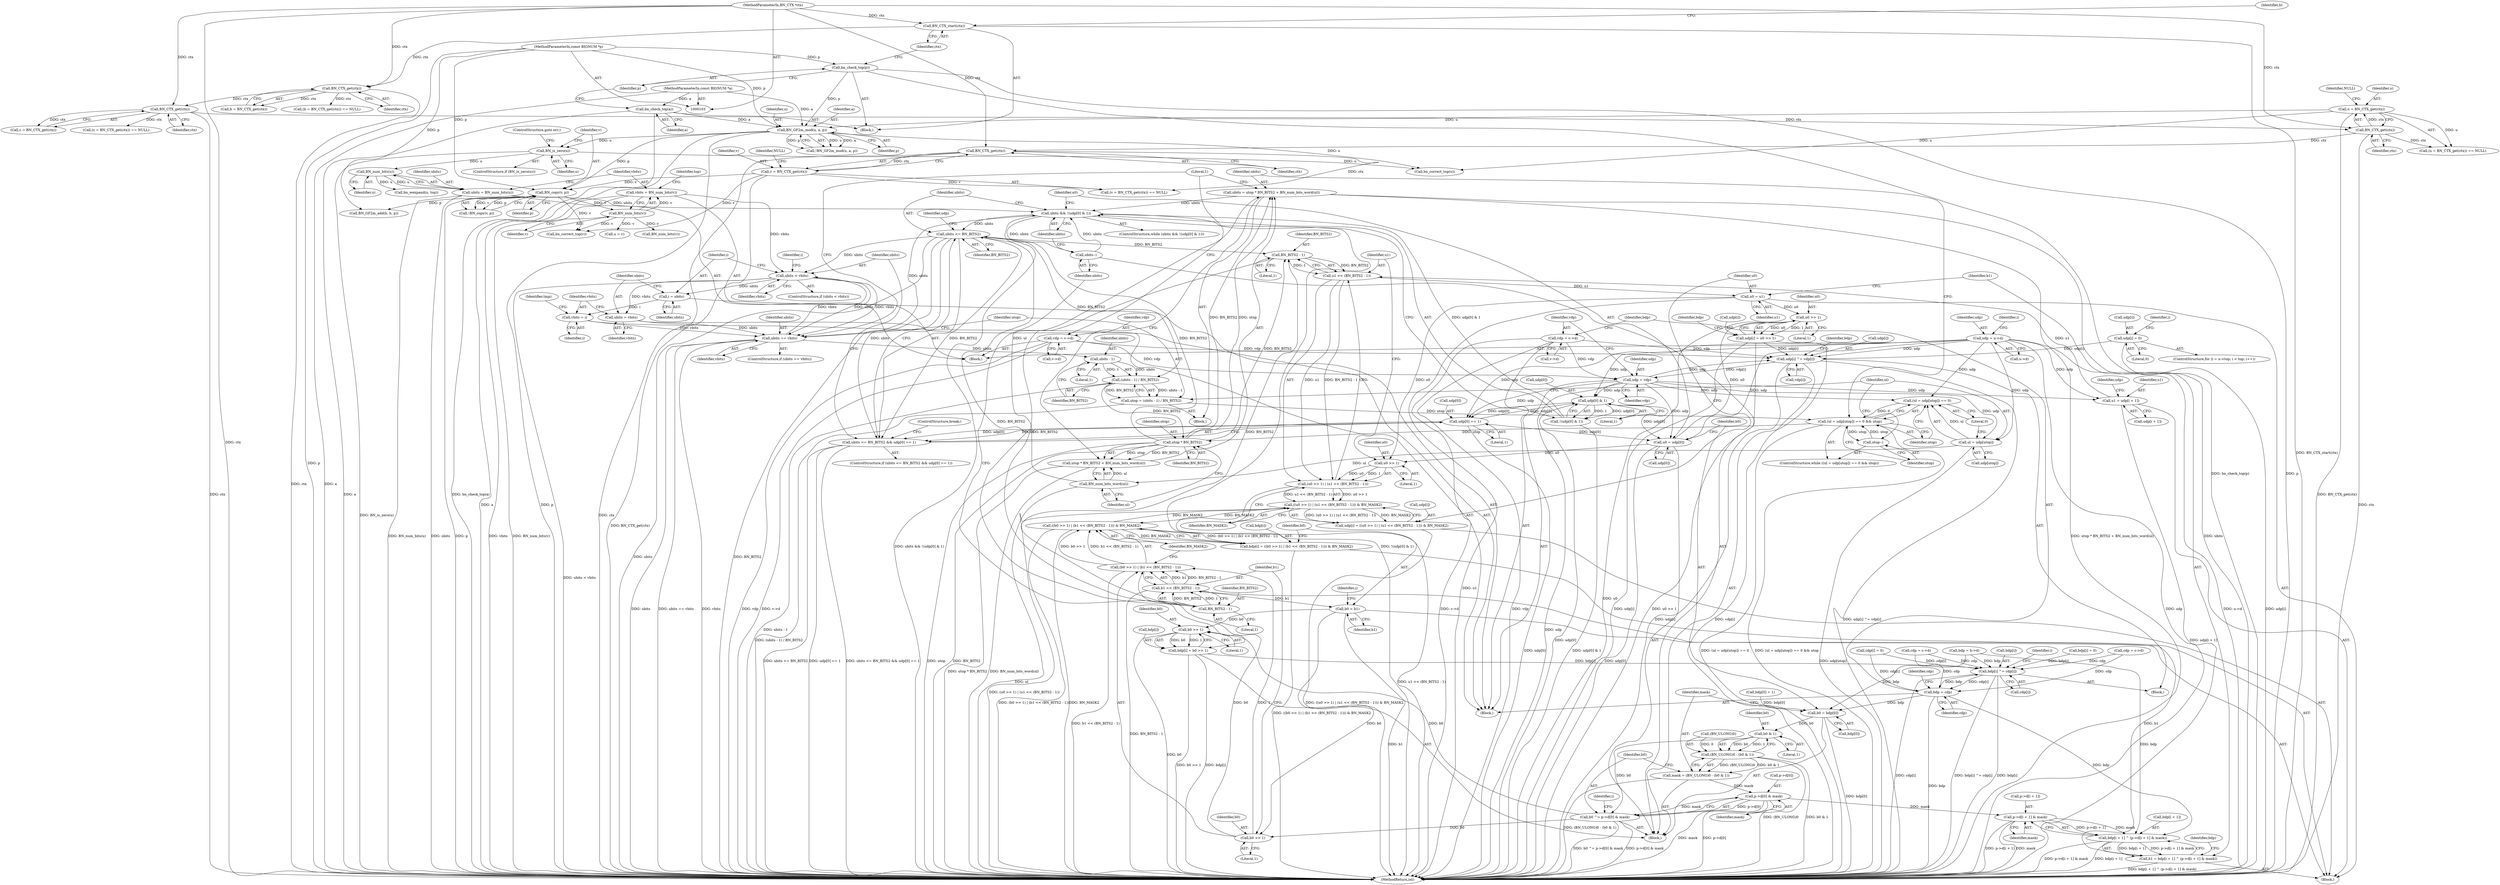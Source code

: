 digraph "1_openssl_4924b37ee01f71ae19c94a8934b80eeb2f677932@integer" {
"1000546" [label="(Call,ubits = utop * BN_BITS2 + BN_num_bits_word(ul))"];
"1000549" [label="(Call,utop * BN_BITS2)"];
"1000535" [label="(Call,(ul = udp[utop]) == 0 && utop)"];
"1000536" [label="(Call,(ul = udp[utop]) == 0)"];
"1000537" [label="(Call,ul = udp[utop])"];
"1000213" [label="(Call,udp = u->d)"];
"1000480" [label="(Call,udp = vdp)"];
"1000298" [label="(Call,vdp = v->d)"];
"1000506" [label="(Call,udp[i] ^= vdp[i])"];
"1000421" [label="(Call,udp[i] = u0 >> 1)"];
"1000425" [label="(Call,u0 >> 1)"];
"1000383" [label="(Call,u0 = u1)"];
"1000377" [label="(Call,u1 << (BN_BITS2 - 1))"];
"1000361" [label="(Call,u1 = udp[i + 1])"];
"1000379" [label="(Call,BN_BITS2 - 1)"];
"1000414" [label="(Call,BN_BITS2 - 1)"];
"1000439" [label="(Call,ubits <= BN_BITS2)"];
"1000307" [label="(Call,ubits && !(udp[0] & 1))"];
"1000435" [label="(Call,ubits--)"];
"1000521" [label="(Call,ubits == vbits)"];
"1000456" [label="(Call,ubits = vbits)"];
"1000449" [label="(Call,ubits < vbits)"];
"1000196" [label="(Call,vbits = BN_num_bits(v))"];
"1000198" [label="(Call,BN_num_bits(v))"];
"1000178" [label="(Call,BN_copy(v, p))"];
"1000159" [label="(Call,v = BN_CTX_get(ctx))"];
"1000161" [label="(Call,BN_CTX_get(ctx))"];
"1000153" [label="(Call,BN_CTX_get(ctx))"];
"1000145" [label="(Call,BN_CTX_get(ctx))"];
"1000137" [label="(Call,BN_CTX_get(ctx))"];
"1000131" [label="(Call,BN_CTX_start(ctx))"];
"1000107" [label="(MethodParameterIn,BN_CTX *ctx)"];
"1000167" [label="(Call,BN_GF2m_mod(u, a, p))"];
"1000151" [label="(Call,u = BN_CTX_get(ctx))"];
"1000127" [label="(Call,bn_check_top(a))"];
"1000105" [label="(MethodParameterIn,const BIGNUM *a)"];
"1000129" [label="(Call,bn_check_top(p))"];
"1000106" [label="(MethodParameterIn,const BIGNUM *p)"];
"1000459" [label="(Call,vbits = i)"];
"1000453" [label="(Call,i = ubits)"];
"1000546" [label="(Call,ubits = utop * BN_BITS2 + BN_num_bits_word(ul))"];
"1000552" [label="(Call,BN_num_bits_word(ul))"];
"1000191" [label="(Call,ubits = BN_num_bits(u))"];
"1000193" [label="(Call,BN_num_bits(u))"];
"1000173" [label="(Call,BN_is_zero(u))"];
"1000309" [label="(Call,!(udp[0] & 1))"];
"1000310" [label="(Call,udp[0] & 1)"];
"1000442" [label="(Call,udp[0] == 1)"];
"1000321" [label="(Call,u0 = udp[0])"];
"1000229" [label="(Call,udp[i] = 0)"];
"1000483" [label="(Call,vdp = v->d)"];
"1000527" [label="(Call,utop = (ubits - 1) / BN_BITS2)"];
"1000529" [label="(Call,(ubits - 1) / BN_BITS2)"];
"1000530" [label="(Call,ubits - 1)"];
"1000544" [label="(Call,utop--)"];
"1000373" [label="(Call,(u0 >> 1) | (u1 << (BN_BITS2 - 1)))"];
"1000372" [label="(Call,((u0 >> 1) | (u1 << (BN_BITS2 - 1))) & BN_MASK2)"];
"1000368" [label="(Call,udp[i] = ((u0 >> 1) | (u1 << (BN_BITS2 - 1))) & BN_MASK2)"];
"1000407" [label="(Call,((b0 >> 1) | (b1 << (BN_BITS2 - 1))) & BN_MASK2)"];
"1000403" [label="(Call,bdp[i] = ((b0 >> 1) | (b1 << (BN_BITS2 - 1))) & BN_MASK2)"];
"1000374" [label="(Call,u0 >> 1)"];
"1000438" [label="(Call,ubits <= BN_BITS2 && udp[0] == 1)"];
"1000548" [label="(Call,utop * BN_BITS2 + BN_num_bits_word(ul))"];
"1000412" [label="(Call,b1 << (BN_BITS2 - 1))"];
"1000408" [label="(Call,(b0 >> 1) | (b1 << (BN_BITS2 - 1)))"];
"1000418" [label="(Call,b0 = b1)"];
"1000409" [label="(Call,b0 >> 1)"];
"1000432" [label="(Call,b0 >> 1)"];
"1000428" [label="(Call,bdp[i] = b0 >> 1)"];
"1000513" [label="(Call,bdp[i] ^= cdp[i])"];
"1000488" [label="(Call,bdp = cdp)"];
"1000326" [label="(Call,b0 = bdp[0])"];
"1000337" [label="(Call,b0 & 1)"];
"1000333" [label="(Call,(BN_ULONG)0 - (b0 & 1))"];
"1000331" [label="(Call,mask = (BN_ULONG)0 - (b0 & 1))"];
"1000342" [label="(Call,p->d[0] & mask)"];
"1000340" [label="(Call,b0 ^= p->d[0] & mask)"];
"1000394" [label="(Call,p->d[i + 1] & mask)"];
"1000388" [label="(Call,bdp[i + 1] ^ (p->d[i + 1] & mask))"];
"1000386" [label="(Call,b1 = bdp[i + 1] ^ (p->d[i + 1] & mask))"];
"1000135" [label="(Call,b = BN_CTX_get(ctx))"];
"1000274" [label="(Call,cdp = c->d)"];
"1000150" [label="(Call,(u = BN_CTX_get(ctx)) == NULL)"];
"1000163" [label="(Identifier,NULL)"];
"1000422" [label="(Call,udp[i])"];
"1000191" [label="(Call,ubits = BN_num_bits(u))"];
"1000461" [label="(Identifier,i)"];
"1000546" [label="(Call,ubits = utop * BN_BITS2 + BN_num_bits_word(ul))"];
"1000655" [label="(MethodReturn,int)"];
"1000538" [label="(Identifier,ul)"];
"1000384" [label="(Identifier,u0)"];
"1000378" [label="(Identifier,u1)"];
"1000482" [label="(Identifier,vdp)"];
"1000484" [label="(Identifier,vdp)"];
"1000161" [label="(Call,BN_CTX_get(ctx))"];
"1000448" [label="(ControlStructure,if (ubits < vbits))"];
"1000213" [label="(Call,udp = u->d)"];
"1000498" [label="(Identifier,i)"];
"1000360" [label="(Block,)"];
"1000199" [label="(Identifier,v)"];
"1000490" [label="(Identifier,cdp)"];
"1000179" [label="(Identifier,v)"];
"1000542" [label="(Literal,0)"];
"1000394" [label="(Call,p->d[i + 1] & mask)"];
"1000435" [label="(Call,ubits--)"];
"1000107" [label="(MethodParameterIn,BN_CTX *ctx)"];
"1000192" [label="(Identifier,ubits)"];
"1000229" [label="(Call,udp[i] = 0)"];
"1000437" [label="(ControlStructure,if (ubits <= BN_BITS2 && udp[0] == 1))"];
"1000529" [label="(Call,(ubits - 1) / BN_BITS2)"];
"1000377" [label="(Call,u1 << (BN_BITS2 - 1))"];
"1000143" [label="(Call,c = BN_CTX_get(ctx))"];
"1000514" [label="(Call,bdp[i])"];
"1000154" [label="(Identifier,ctx)"];
"1000550" [label="(Identifier,utop)"];
"1000407" [label="(Call,((b0 >> 1) | (b1 << (BN_BITS2 - 1))) & BN_MASK2)"];
"1000439" [label="(Call,ubits <= BN_BITS2)"];
"1000304" [label="(Literal,1)"];
"1000527" [label="(Call,utop = (ubits - 1) / BN_BITS2)"];
"1000196" [label="(Call,vbits = BN_num_bits(v))"];
"1000134" [label="(Call,(b = BN_CTX_get(ctx)) == NULL)"];
"1000440" [label="(Identifier,ubits)"];
"1000504" [label="(Identifier,i)"];
"1000230" [label="(Call,udp[i])"];
"1000419" [label="(Identifier,b0)"];
"1000410" [label="(Identifier,b0)"];
"1000426" [label="(Identifier,u0)"];
"1000172" [label="(ControlStructure,if (BN_is_zero(u)))"];
"1000537" [label="(Call,ul = udp[utop])"];
"1000369" [label="(Call,udp[i])"];
"1000485" [label="(Call,v->d)"];
"1000327" [label="(Identifier,b0)"];
"1000463" [label="(Identifier,tmp)"];
"1000534" [label="(ControlStructure,while ((ul = udp[utop]) == 0 && utop))"];
"1000438" [label="(Call,ubits <= BN_BITS2 && udp[0] == 1)"];
"1000436" [label="(Identifier,ubits)"];
"1000380" [label="(Identifier,BN_BITS2)"];
"1000549" [label="(Call,utop * BN_BITS2)"];
"1000228" [label="(Identifier,i)"];
"1000434" [label="(Literal,1)"];
"1000449" [label="(Call,ubits < vbits)"];
"1000306" [label="(ControlStructure,while (ubits && !(udp[0] & 1)))"];
"1000515" [label="(Identifier,bdp)"];
"1000361" [label="(Call,u1 = udp[i + 1])"];
"1000580" [label="(Call,BN_GF2m_add(b, b, p))"];
"1000522" [label="(Identifier,ubits)"];
"1000531" [label="(Identifier,ubits)"];
"1000166" [label="(Call,!BN_GF2m_mod(u, a, p))"];
"1000300" [label="(Call,v->d)"];
"1000374" [label="(Call,u0 >> 1)"];
"1000454" [label="(Identifier,i)"];
"1000382" [label="(Identifier,BN_MASK2)"];
"1000430" [label="(Identifier,bdp)"];
"1000340" [label="(Call,b0 ^= p->d[0] & mask)"];
"1000373" [label="(Call,(u0 >> 1) | (u1 << (BN_BITS2 - 1)))"];
"1000288" [label="(Call,cdp[i] = 0)"];
"1000261" [label="(Call,bdp[i] = 0)"];
"1000528" [label="(Identifier,utop)"];
"1000532" [label="(Literal,1)"];
"1000142" [label="(Call,(c = BN_CTX_get(ctx)) == NULL)"];
"1000127" [label="(Call,bn_check_top(a))"];
"1000132" [label="(Identifier,ctx)"];
"1000177" [label="(Call,!BN_copy(v, p))"];
"1000376" [label="(Literal,1)"];
"1000328" [label="(Call,bdp[0])"];
"1000170" [label="(Identifier,p)"];
"1000339" [label="(Literal,1)"];
"1000536" [label="(Call,(ul = udp[utop]) == 0)"];
"1000309" [label="(Call,!(udp[0] & 1))"];
"1000535" [label="(Call,(ul = udp[utop]) == 0 && utop)"];
"1000418" [label="(Call,b0 = b1)"];
"1000456" [label="(Call,ubits = vbits)"];
"1000299" [label="(Identifier,vdp)"];
"1000167" [label="(Call,BN_GF2m_mod(u, a, p))"];
"1000131" [label="(Call,BN_CTX_start(ctx))"];
"1000174" [label="(Identifier,u)"];
"1000412" [label="(Call,b1 << (BN_BITS2 - 1))"];
"1000530" [label="(Call,ubits - 1)"];
"1000417" [label="(Identifier,BN_MASK2)"];
"1000363" [label="(Call,udp[i + 1])"];
"1000510" [label="(Call,vdp[i])"];
"1000523" [label="(Identifier,vbits)"];
"1000323" [label="(Call,udp[0])"];
"1000427" [label="(Literal,1)"];
"1000432" [label="(Call,b0 >> 1)"];
"1000307" [label="(Call,ubits && !(udp[0] & 1))"];
"1000385" [label="(Identifier,u1)"];
"1000381" [label="(Literal,1)"];
"1000359" [label="(Identifier,i)"];
"1000411" [label="(Literal,1)"];
"1000233" [label="(Literal,0)"];
"1000343" [label="(Call,p->d[0])"];
"1000375" [label="(Identifier,u0)"];
"1000151" [label="(Call,u = BN_CTX_get(ctx))"];
"1000452" [label="(Block,)"];
"1000488" [label="(Call,bdp = cdp)"];
"1000551" [label="(Identifier,BN_BITS2)"];
"1000332" [label="(Identifier,mask)"];
"1000421" [label="(Call,udp[i] = u0 >> 1)"];
"1000298" [label="(Call,vdp = v->d)"];
"1000483" [label="(Call,vdp = v->d)"];
"1000333" [label="(Call,(BN_ULONG)0 - (b0 & 1))"];
"1000342" [label="(Call,p->d[0] & mask)"];
"1000387" [label="(Identifier,b1)"];
"1000451" [label="(Identifier,vbits)"];
"1000160" [label="(Identifier,v)"];
"1000507" [label="(Call,udp[i])"];
"1000403" [label="(Call,bdp[i] = ((b0 >> 1) | (b1 << (BN_BITS2 - 1))) & BN_MASK2)"];
"1000520" [label="(ControlStructure,if (ubits == vbits))"];
"1000138" [label="(Identifier,ctx)"];
"1000457" [label="(Identifier,ubits)"];
"1000129" [label="(Call,bn_check_top(p))"];
"1000370" [label="(Identifier,udp)"];
"1000158" [label="(Call,(v = BN_CTX_get(ctx)) == NULL)"];
"1000128" [label="(Identifier,a)"];
"1000492" [label="(Identifier,cdp)"];
"1000311" [label="(Call,udp[0])"];
"1000215" [label="(Call,u->d)"];
"1000481" [label="(Identifier,udp)"];
"1000413" [label="(Identifier,b1)"];
"1000315" [label="(Block,)"];
"1000130" [label="(Identifier,p)"];
"1000395" [label="(Call,p->d[i + 1])"];
"1000169" [label="(Identifier,a)"];
"1000247" [label="(Call,bdp[0] = 1)"];
"1000136" [label="(Identifier,b)"];
"1000450" [label="(Identifier,ubits)"];
"1000168" [label="(Identifier,u)"];
"1000480" [label="(Call,udp = vdp)"];
"1000458" [label="(Identifier,vbits)"];
"1000188" [label="(Block,)"];
"1000553" [label="(Identifier,ul)"];
"1000648" [label="(Call,bn_correct_top(u))"];
"1000545" [label="(Identifier,utop)"];
"1000314" [label="(Literal,1)"];
"1000338" [label="(Identifier,b0)"];
"1000348" [label="(Identifier,mask)"];
"1000322" [label="(Identifier,u0)"];
"1000159" [label="(Call,v = BN_CTX_get(ctx))"];
"1000443" [label="(Call,udp[0])"];
"1000547" [label="(Identifier,ubits)"];
"1000600" [label="(Call,BN_num_bits(v))"];
"1000310" [label="(Call,udp[0] & 1)"];
"1000650" [label="(Call,bn_correct_top(v))"];
"1000429" [label="(Call,bdp[i])"];
"1000220" [label="(Identifier,i)"];
"1000153" [label="(Call,BN_CTX_get(ctx))"];
"1000218" [label="(ControlStructure,for (i = u->top; i < top; i++))"];
"1000453" [label="(Call,i = ubits)"];
"1000180" [label="(Identifier,p)"];
"1000409" [label="(Call,b0 >> 1)"];
"1000420" [label="(Identifier,b1)"];
"1000446" [label="(Literal,1)"];
"1000513" [label="(Call,bdp[i] ^= cdp[i])"];
"1000137" [label="(Call,BN_CTX_get(ctx))"];
"1000351" [label="(Identifier,i)"];
"1000460" [label="(Identifier,vbits)"];
"1000524" [label="(Block,)"];
"1000388" [label="(Call,bdp[i + 1] ^ (p->d[i + 1] & mask))"];
"1000202" [label="(Identifier,top)"];
"1000543" [label="(Identifier,utop)"];
"1000198" [label="(Call,BN_num_bits(v))"];
"1000459" [label="(Call,vbits = i)"];
"1000491" [label="(Call,cdp = c->d)"];
"1000197" [label="(Identifier,vbits)"];
"1000539" [label="(Call,udp[utop])"];
"1000146" [label="(Identifier,ctx)"];
"1000326" [label="(Call,b0 = bdp[0])"];
"1000331" [label="(Call,mask = (BN_ULONG)0 - (b0 & 1))"];
"1000386" [label="(Call,b1 = bdp[i + 1] ^ (p->d[i + 1] & mask))"];
"1000433" [label="(Identifier,b0)"];
"1000175" [label="(ControlStructure,goto err;)"];
"1000162" [label="(Identifier,ctx)"];
"1000415" [label="(Identifier,BN_BITS2)"];
"1000155" [label="(Identifier,NULL)"];
"1000425" [label="(Call,u0 >> 1)"];
"1000552" [label="(Call,BN_num_bits_word(ul))"];
"1000416" [label="(Literal,1)"];
"1000465" [label="(Call,u = v)"];
"1000108" [label="(Block,)"];
"1000194" [label="(Identifier,u)"];
"1000214" [label="(Identifier,udp)"];
"1000447" [label="(ControlStructure,break;)"];
"1000506" [label="(Call,udp[i] ^= vdp[i])"];
"1000517" [label="(Call,cdp[i])"];
"1000402" [label="(Identifier,mask)"];
"1000334" [label="(Call,(BN_ULONG)0)"];
"1000444" [label="(Identifier,udp)"];
"1000383" [label="(Call,u0 = u1)"];
"1000489" [label="(Identifier,bdp)"];
"1000242" [label="(Call,bdp = b->d)"];
"1000210" [label="(Call,bn_wexpand(u, top))"];
"1000389" [label="(Call,bdp[i + 1])"];
"1000372" [label="(Call,((u0 >> 1) | (u1 << (BN_BITS2 - 1))) & BN_MASK2)"];
"1000178" [label="(Call,BN_copy(v, p))"];
"1000533" [label="(Identifier,BN_BITS2)"];
"1000404" [label="(Call,bdp[i])"];
"1000341" [label="(Identifier,b0)"];
"1000173" [label="(Call,BN_is_zero(u))"];
"1000428" [label="(Call,bdp[i] = b0 >> 1)"];
"1000544" [label="(Call,utop--)"];
"1000548" [label="(Call,utop * BN_BITS2 + BN_num_bits_word(ul))"];
"1000308" [label="(Identifier,ubits)"];
"1000442" [label="(Call,udp[0] == 1)"];
"1000145" [label="(Call,BN_CTX_get(ctx))"];
"1000408" [label="(Call,(b0 >> 1) | (b1 << (BN_BITS2 - 1)))"];
"1000379" [label="(Call,BN_BITS2 - 1)"];
"1000337" [label="(Call,b0 & 1)"];
"1000105" [label="(MethodParameterIn,const BIGNUM *a)"];
"1000414" [label="(Call,BN_BITS2 - 1)"];
"1000321" [label="(Call,u0 = udp[0])"];
"1000152" [label="(Identifier,u)"];
"1000505" [label="(Block,)"];
"1000193" [label="(Call,BN_num_bits(u))"];
"1000106" [label="(MethodParameterIn,const BIGNUM *p)"];
"1000521" [label="(Call,ubits == vbits)"];
"1000362" [label="(Identifier,u1)"];
"1000441" [label="(Identifier,BN_BITS2)"];
"1000368" [label="(Call,udp[i] = ((u0 >> 1) | (u1 << (BN_BITS2 - 1))) & BN_MASK2)"];
"1000455" [label="(Identifier,ubits)"];
"1000405" [label="(Identifier,bdp)"];
"1000546" -> "1000524"  [label="AST: "];
"1000546" -> "1000548"  [label="CFG: "];
"1000547" -> "1000546"  [label="AST: "];
"1000548" -> "1000546"  [label="AST: "];
"1000304" -> "1000546"  [label="CFG: "];
"1000546" -> "1000655"  [label="DDG: utop * BN_BITS2 + BN_num_bits_word(ul)"];
"1000546" -> "1000655"  [label="DDG: ubits"];
"1000546" -> "1000307"  [label="DDG: ubits"];
"1000549" -> "1000546"  [label="DDG: utop"];
"1000549" -> "1000546"  [label="DDG: BN_BITS2"];
"1000552" -> "1000546"  [label="DDG: ul"];
"1000549" -> "1000548"  [label="AST: "];
"1000549" -> "1000551"  [label="CFG: "];
"1000550" -> "1000549"  [label="AST: "];
"1000551" -> "1000549"  [label="AST: "];
"1000553" -> "1000549"  [label="CFG: "];
"1000549" -> "1000655"  [label="DDG: utop"];
"1000549" -> "1000655"  [label="DDG: BN_BITS2"];
"1000549" -> "1000379"  [label="DDG: BN_BITS2"];
"1000549" -> "1000439"  [label="DDG: BN_BITS2"];
"1000549" -> "1000548"  [label="DDG: utop"];
"1000549" -> "1000548"  [label="DDG: BN_BITS2"];
"1000535" -> "1000549"  [label="DDG: utop"];
"1000529" -> "1000549"  [label="DDG: BN_BITS2"];
"1000535" -> "1000534"  [label="AST: "];
"1000535" -> "1000536"  [label="CFG: "];
"1000535" -> "1000543"  [label="CFG: "];
"1000536" -> "1000535"  [label="AST: "];
"1000543" -> "1000535"  [label="AST: "];
"1000545" -> "1000535"  [label="CFG: "];
"1000547" -> "1000535"  [label="CFG: "];
"1000535" -> "1000655"  [label="DDG: (ul = udp[utop]) == 0"];
"1000535" -> "1000655"  [label="DDG: (ul = udp[utop]) == 0 && utop"];
"1000536" -> "1000535"  [label="DDG: 0"];
"1000527" -> "1000535"  [label="DDG: utop"];
"1000544" -> "1000535"  [label="DDG: utop"];
"1000535" -> "1000544"  [label="DDG: utop"];
"1000536" -> "1000542"  [label="CFG: "];
"1000537" -> "1000536"  [label="AST: "];
"1000542" -> "1000536"  [label="AST: "];
"1000543" -> "1000536"  [label="CFG: "];
"1000537" -> "1000536"  [label="DDG: ul"];
"1000213" -> "1000536"  [label="DDG: udp"];
"1000480" -> "1000536"  [label="DDG: udp"];
"1000537" -> "1000539"  [label="CFG: "];
"1000538" -> "1000537"  [label="AST: "];
"1000539" -> "1000537"  [label="AST: "];
"1000542" -> "1000537"  [label="CFG: "];
"1000537" -> "1000655"  [label="DDG: udp[utop]"];
"1000213" -> "1000537"  [label="DDG: udp"];
"1000480" -> "1000537"  [label="DDG: udp"];
"1000537" -> "1000552"  [label="DDG: ul"];
"1000213" -> "1000188"  [label="AST: "];
"1000213" -> "1000215"  [label="CFG: "];
"1000214" -> "1000213"  [label="AST: "];
"1000215" -> "1000213"  [label="AST: "];
"1000220" -> "1000213"  [label="CFG: "];
"1000213" -> "1000655"  [label="DDG: udp"];
"1000213" -> "1000655"  [label="DDG: u->d"];
"1000213" -> "1000310"  [label="DDG: udp"];
"1000213" -> "1000321"  [label="DDG: udp"];
"1000213" -> "1000361"  [label="DDG: udp"];
"1000213" -> "1000442"  [label="DDG: udp"];
"1000213" -> "1000506"  [label="DDG: udp"];
"1000480" -> "1000452"  [label="AST: "];
"1000480" -> "1000482"  [label="CFG: "];
"1000481" -> "1000480"  [label="AST: "];
"1000482" -> "1000480"  [label="AST: "];
"1000484" -> "1000480"  [label="CFG: "];
"1000480" -> "1000655"  [label="DDG: udp"];
"1000480" -> "1000310"  [label="DDG: udp"];
"1000480" -> "1000321"  [label="DDG: udp"];
"1000480" -> "1000361"  [label="DDG: udp"];
"1000480" -> "1000442"  [label="DDG: udp"];
"1000298" -> "1000480"  [label="DDG: vdp"];
"1000506" -> "1000480"  [label="DDG: vdp[i]"];
"1000483" -> "1000480"  [label="DDG: vdp"];
"1000480" -> "1000506"  [label="DDG: udp"];
"1000298" -> "1000188"  [label="AST: "];
"1000298" -> "1000300"  [label="CFG: "];
"1000299" -> "1000298"  [label="AST: "];
"1000300" -> "1000298"  [label="AST: "];
"1000304" -> "1000298"  [label="CFG: "];
"1000298" -> "1000655"  [label="DDG: vdp"];
"1000298" -> "1000655"  [label="DDG: v->d"];
"1000298" -> "1000506"  [label="DDG: vdp"];
"1000506" -> "1000505"  [label="AST: "];
"1000506" -> "1000510"  [label="CFG: "];
"1000507" -> "1000506"  [label="AST: "];
"1000510" -> "1000506"  [label="AST: "];
"1000515" -> "1000506"  [label="CFG: "];
"1000506" -> "1000655"  [label="DDG: udp[i] ^= vdp[i]"];
"1000506" -> "1000655"  [label="DDG: udp[i]"];
"1000506" -> "1000655"  [label="DDG: vdp[i]"];
"1000421" -> "1000506"  [label="DDG: udp[i]"];
"1000229" -> "1000506"  [label="DDG: udp[i]"];
"1000483" -> "1000506"  [label="DDG: vdp"];
"1000421" -> "1000315"  [label="AST: "];
"1000421" -> "1000425"  [label="CFG: "];
"1000422" -> "1000421"  [label="AST: "];
"1000425" -> "1000421"  [label="AST: "];
"1000430" -> "1000421"  [label="CFG: "];
"1000421" -> "1000655"  [label="DDG: udp[i]"];
"1000421" -> "1000655"  [label="DDG: u0 >> 1"];
"1000425" -> "1000421"  [label="DDG: u0"];
"1000425" -> "1000421"  [label="DDG: 1"];
"1000425" -> "1000427"  [label="CFG: "];
"1000426" -> "1000425"  [label="AST: "];
"1000427" -> "1000425"  [label="AST: "];
"1000425" -> "1000655"  [label="DDG: u0"];
"1000383" -> "1000425"  [label="DDG: u0"];
"1000321" -> "1000425"  [label="DDG: u0"];
"1000383" -> "1000360"  [label="AST: "];
"1000383" -> "1000385"  [label="CFG: "];
"1000384" -> "1000383"  [label="AST: "];
"1000385" -> "1000383"  [label="AST: "];
"1000387" -> "1000383"  [label="CFG: "];
"1000383" -> "1000655"  [label="DDG: u1"];
"1000383" -> "1000374"  [label="DDG: u0"];
"1000377" -> "1000383"  [label="DDG: u1"];
"1000377" -> "1000373"  [label="AST: "];
"1000377" -> "1000379"  [label="CFG: "];
"1000378" -> "1000377"  [label="AST: "];
"1000379" -> "1000377"  [label="AST: "];
"1000373" -> "1000377"  [label="CFG: "];
"1000377" -> "1000373"  [label="DDG: u1"];
"1000377" -> "1000373"  [label="DDG: BN_BITS2 - 1"];
"1000361" -> "1000377"  [label="DDG: u1"];
"1000379" -> "1000377"  [label="DDG: BN_BITS2"];
"1000379" -> "1000377"  [label="DDG: 1"];
"1000361" -> "1000360"  [label="AST: "];
"1000361" -> "1000363"  [label="CFG: "];
"1000362" -> "1000361"  [label="AST: "];
"1000363" -> "1000361"  [label="AST: "];
"1000370" -> "1000361"  [label="CFG: "];
"1000361" -> "1000655"  [label="DDG: udp[i + 1]"];
"1000379" -> "1000381"  [label="CFG: "];
"1000380" -> "1000379"  [label="AST: "];
"1000381" -> "1000379"  [label="AST: "];
"1000414" -> "1000379"  [label="DDG: BN_BITS2"];
"1000439" -> "1000379"  [label="DDG: BN_BITS2"];
"1000379" -> "1000414"  [label="DDG: BN_BITS2"];
"1000414" -> "1000412"  [label="AST: "];
"1000414" -> "1000416"  [label="CFG: "];
"1000415" -> "1000414"  [label="AST: "];
"1000416" -> "1000414"  [label="AST: "];
"1000412" -> "1000414"  [label="CFG: "];
"1000414" -> "1000412"  [label="DDG: BN_BITS2"];
"1000414" -> "1000412"  [label="DDG: 1"];
"1000414" -> "1000439"  [label="DDG: BN_BITS2"];
"1000439" -> "1000438"  [label="AST: "];
"1000439" -> "1000441"  [label="CFG: "];
"1000440" -> "1000439"  [label="AST: "];
"1000441" -> "1000439"  [label="AST: "];
"1000444" -> "1000439"  [label="CFG: "];
"1000438" -> "1000439"  [label="CFG: "];
"1000439" -> "1000655"  [label="DDG: ubits"];
"1000439" -> "1000655"  [label="DDG: BN_BITS2"];
"1000439" -> "1000438"  [label="DDG: ubits"];
"1000439" -> "1000438"  [label="DDG: BN_BITS2"];
"1000307" -> "1000439"  [label="DDG: ubits"];
"1000439" -> "1000449"  [label="DDG: ubits"];
"1000439" -> "1000529"  [label="DDG: BN_BITS2"];
"1000307" -> "1000306"  [label="AST: "];
"1000307" -> "1000308"  [label="CFG: "];
"1000307" -> "1000309"  [label="CFG: "];
"1000308" -> "1000307"  [label="AST: "];
"1000309" -> "1000307"  [label="AST: "];
"1000322" -> "1000307"  [label="CFG: "];
"1000440" -> "1000307"  [label="CFG: "];
"1000307" -> "1000655"  [label="DDG: !(udp[0] & 1)"];
"1000307" -> "1000655"  [label="DDG: ubits && !(udp[0] & 1)"];
"1000435" -> "1000307"  [label="DDG: ubits"];
"1000521" -> "1000307"  [label="DDG: ubits"];
"1000191" -> "1000307"  [label="DDG: ubits"];
"1000309" -> "1000307"  [label="DDG: udp[0] & 1"];
"1000307" -> "1000435"  [label="DDG: ubits"];
"1000435" -> "1000315"  [label="AST: "];
"1000435" -> "1000436"  [label="CFG: "];
"1000436" -> "1000435"  [label="AST: "];
"1000308" -> "1000435"  [label="CFG: "];
"1000521" -> "1000520"  [label="AST: "];
"1000521" -> "1000523"  [label="CFG: "];
"1000522" -> "1000521"  [label="AST: "];
"1000523" -> "1000521"  [label="AST: "];
"1000304" -> "1000521"  [label="CFG: "];
"1000528" -> "1000521"  [label="CFG: "];
"1000521" -> "1000655"  [label="DDG: ubits"];
"1000521" -> "1000655"  [label="DDG: ubits == vbits"];
"1000521" -> "1000655"  [label="DDG: vbits"];
"1000521" -> "1000449"  [label="DDG: vbits"];
"1000456" -> "1000521"  [label="DDG: ubits"];
"1000449" -> "1000521"  [label="DDG: ubits"];
"1000449" -> "1000521"  [label="DDG: vbits"];
"1000459" -> "1000521"  [label="DDG: vbits"];
"1000521" -> "1000530"  [label="DDG: ubits"];
"1000456" -> "1000452"  [label="AST: "];
"1000456" -> "1000458"  [label="CFG: "];
"1000457" -> "1000456"  [label="AST: "];
"1000458" -> "1000456"  [label="AST: "];
"1000460" -> "1000456"  [label="CFG: "];
"1000449" -> "1000456"  [label="DDG: vbits"];
"1000449" -> "1000448"  [label="AST: "];
"1000449" -> "1000451"  [label="CFG: "];
"1000450" -> "1000449"  [label="AST: "];
"1000451" -> "1000449"  [label="AST: "];
"1000454" -> "1000449"  [label="CFG: "];
"1000498" -> "1000449"  [label="CFG: "];
"1000449" -> "1000655"  [label="DDG: ubits < vbits"];
"1000196" -> "1000449"  [label="DDG: vbits"];
"1000449" -> "1000453"  [label="DDG: ubits"];
"1000196" -> "1000188"  [label="AST: "];
"1000196" -> "1000198"  [label="CFG: "];
"1000197" -> "1000196"  [label="AST: "];
"1000198" -> "1000196"  [label="AST: "];
"1000202" -> "1000196"  [label="CFG: "];
"1000196" -> "1000655"  [label="DDG: vbits"];
"1000196" -> "1000655"  [label="DDG: BN_num_bits(v)"];
"1000198" -> "1000196"  [label="DDG: v"];
"1000198" -> "1000199"  [label="CFG: "];
"1000199" -> "1000198"  [label="AST: "];
"1000178" -> "1000198"  [label="DDG: v"];
"1000198" -> "1000465"  [label="DDG: v"];
"1000198" -> "1000600"  [label="DDG: v"];
"1000198" -> "1000650"  [label="DDG: v"];
"1000178" -> "1000177"  [label="AST: "];
"1000178" -> "1000180"  [label="CFG: "];
"1000179" -> "1000178"  [label="AST: "];
"1000180" -> "1000178"  [label="AST: "];
"1000177" -> "1000178"  [label="CFG: "];
"1000178" -> "1000655"  [label="DDG: p"];
"1000178" -> "1000177"  [label="DDG: v"];
"1000178" -> "1000177"  [label="DDG: p"];
"1000159" -> "1000178"  [label="DDG: v"];
"1000167" -> "1000178"  [label="DDG: p"];
"1000106" -> "1000178"  [label="DDG: p"];
"1000178" -> "1000580"  [label="DDG: p"];
"1000178" -> "1000650"  [label="DDG: v"];
"1000159" -> "1000158"  [label="AST: "];
"1000159" -> "1000161"  [label="CFG: "];
"1000160" -> "1000159"  [label="AST: "];
"1000161" -> "1000159"  [label="AST: "];
"1000163" -> "1000159"  [label="CFG: "];
"1000159" -> "1000655"  [label="DDG: BN_CTX_get(ctx)"];
"1000159" -> "1000158"  [label="DDG: v"];
"1000161" -> "1000159"  [label="DDG: ctx"];
"1000159" -> "1000650"  [label="DDG: v"];
"1000161" -> "1000162"  [label="CFG: "];
"1000162" -> "1000161"  [label="AST: "];
"1000161" -> "1000655"  [label="DDG: ctx"];
"1000161" -> "1000158"  [label="DDG: ctx"];
"1000153" -> "1000161"  [label="DDG: ctx"];
"1000107" -> "1000161"  [label="DDG: ctx"];
"1000153" -> "1000151"  [label="AST: "];
"1000153" -> "1000154"  [label="CFG: "];
"1000154" -> "1000153"  [label="AST: "];
"1000151" -> "1000153"  [label="CFG: "];
"1000153" -> "1000655"  [label="DDG: ctx"];
"1000153" -> "1000150"  [label="DDG: ctx"];
"1000153" -> "1000151"  [label="DDG: ctx"];
"1000145" -> "1000153"  [label="DDG: ctx"];
"1000107" -> "1000153"  [label="DDG: ctx"];
"1000145" -> "1000143"  [label="AST: "];
"1000145" -> "1000146"  [label="CFG: "];
"1000146" -> "1000145"  [label="AST: "];
"1000143" -> "1000145"  [label="CFG: "];
"1000145" -> "1000655"  [label="DDG: ctx"];
"1000145" -> "1000142"  [label="DDG: ctx"];
"1000145" -> "1000143"  [label="DDG: ctx"];
"1000137" -> "1000145"  [label="DDG: ctx"];
"1000107" -> "1000145"  [label="DDG: ctx"];
"1000137" -> "1000135"  [label="AST: "];
"1000137" -> "1000138"  [label="CFG: "];
"1000138" -> "1000137"  [label="AST: "];
"1000135" -> "1000137"  [label="CFG: "];
"1000137" -> "1000655"  [label="DDG: ctx"];
"1000137" -> "1000134"  [label="DDG: ctx"];
"1000137" -> "1000135"  [label="DDG: ctx"];
"1000131" -> "1000137"  [label="DDG: ctx"];
"1000107" -> "1000137"  [label="DDG: ctx"];
"1000131" -> "1000108"  [label="AST: "];
"1000131" -> "1000132"  [label="CFG: "];
"1000132" -> "1000131"  [label="AST: "];
"1000136" -> "1000131"  [label="CFG: "];
"1000131" -> "1000655"  [label="DDG: BN_CTX_start(ctx)"];
"1000107" -> "1000131"  [label="DDG: ctx"];
"1000107" -> "1000103"  [label="AST: "];
"1000107" -> "1000655"  [label="DDG: ctx"];
"1000167" -> "1000166"  [label="AST: "];
"1000167" -> "1000170"  [label="CFG: "];
"1000168" -> "1000167"  [label="AST: "];
"1000169" -> "1000167"  [label="AST: "];
"1000170" -> "1000167"  [label="AST: "];
"1000166" -> "1000167"  [label="CFG: "];
"1000167" -> "1000655"  [label="DDG: a"];
"1000167" -> "1000655"  [label="DDG: p"];
"1000167" -> "1000166"  [label="DDG: u"];
"1000167" -> "1000166"  [label="DDG: a"];
"1000167" -> "1000166"  [label="DDG: p"];
"1000151" -> "1000167"  [label="DDG: u"];
"1000127" -> "1000167"  [label="DDG: a"];
"1000105" -> "1000167"  [label="DDG: a"];
"1000129" -> "1000167"  [label="DDG: p"];
"1000106" -> "1000167"  [label="DDG: p"];
"1000167" -> "1000173"  [label="DDG: u"];
"1000167" -> "1000648"  [label="DDG: u"];
"1000151" -> "1000150"  [label="AST: "];
"1000152" -> "1000151"  [label="AST: "];
"1000155" -> "1000151"  [label="CFG: "];
"1000151" -> "1000655"  [label="DDG: BN_CTX_get(ctx)"];
"1000151" -> "1000150"  [label="DDG: u"];
"1000151" -> "1000648"  [label="DDG: u"];
"1000127" -> "1000108"  [label="AST: "];
"1000127" -> "1000128"  [label="CFG: "];
"1000128" -> "1000127"  [label="AST: "];
"1000130" -> "1000127"  [label="CFG: "];
"1000127" -> "1000655"  [label="DDG: bn_check_top(a)"];
"1000127" -> "1000655"  [label="DDG: a"];
"1000105" -> "1000127"  [label="DDG: a"];
"1000105" -> "1000103"  [label="AST: "];
"1000105" -> "1000655"  [label="DDG: a"];
"1000129" -> "1000108"  [label="AST: "];
"1000129" -> "1000130"  [label="CFG: "];
"1000130" -> "1000129"  [label="AST: "];
"1000132" -> "1000129"  [label="CFG: "];
"1000129" -> "1000655"  [label="DDG: p"];
"1000129" -> "1000655"  [label="DDG: bn_check_top(p)"];
"1000106" -> "1000129"  [label="DDG: p"];
"1000106" -> "1000103"  [label="AST: "];
"1000106" -> "1000655"  [label="DDG: p"];
"1000106" -> "1000580"  [label="DDG: p"];
"1000459" -> "1000452"  [label="AST: "];
"1000459" -> "1000461"  [label="CFG: "];
"1000460" -> "1000459"  [label="AST: "];
"1000461" -> "1000459"  [label="AST: "];
"1000463" -> "1000459"  [label="CFG: "];
"1000453" -> "1000459"  [label="DDG: i"];
"1000453" -> "1000452"  [label="AST: "];
"1000453" -> "1000455"  [label="CFG: "];
"1000454" -> "1000453"  [label="AST: "];
"1000455" -> "1000453"  [label="AST: "];
"1000457" -> "1000453"  [label="CFG: "];
"1000552" -> "1000548"  [label="AST: "];
"1000552" -> "1000553"  [label="CFG: "];
"1000553" -> "1000552"  [label="AST: "];
"1000548" -> "1000552"  [label="CFG: "];
"1000552" -> "1000655"  [label="DDG: ul"];
"1000552" -> "1000548"  [label="DDG: ul"];
"1000191" -> "1000188"  [label="AST: "];
"1000191" -> "1000193"  [label="CFG: "];
"1000192" -> "1000191"  [label="AST: "];
"1000193" -> "1000191"  [label="AST: "];
"1000197" -> "1000191"  [label="CFG: "];
"1000191" -> "1000655"  [label="DDG: BN_num_bits(u)"];
"1000191" -> "1000655"  [label="DDG: ubits"];
"1000193" -> "1000191"  [label="DDG: u"];
"1000193" -> "1000194"  [label="CFG: "];
"1000194" -> "1000193"  [label="AST: "];
"1000173" -> "1000193"  [label="DDG: u"];
"1000193" -> "1000210"  [label="DDG: u"];
"1000173" -> "1000172"  [label="AST: "];
"1000173" -> "1000174"  [label="CFG: "];
"1000174" -> "1000173"  [label="AST: "];
"1000175" -> "1000173"  [label="CFG: "];
"1000179" -> "1000173"  [label="CFG: "];
"1000173" -> "1000655"  [label="DDG: BN_is_zero(u)"];
"1000173" -> "1000648"  [label="DDG: u"];
"1000309" -> "1000310"  [label="CFG: "];
"1000310" -> "1000309"  [label="AST: "];
"1000309" -> "1000655"  [label="DDG: udp[0] & 1"];
"1000310" -> "1000309"  [label="DDG: udp[0]"];
"1000310" -> "1000309"  [label="DDG: 1"];
"1000310" -> "1000314"  [label="CFG: "];
"1000311" -> "1000310"  [label="AST: "];
"1000314" -> "1000310"  [label="AST: "];
"1000310" -> "1000655"  [label="DDG: udp[0]"];
"1000442" -> "1000310"  [label="DDG: udp[0]"];
"1000310" -> "1000321"  [label="DDG: udp[0]"];
"1000310" -> "1000442"  [label="DDG: udp[0]"];
"1000442" -> "1000438"  [label="AST: "];
"1000442" -> "1000446"  [label="CFG: "];
"1000443" -> "1000442"  [label="AST: "];
"1000446" -> "1000442"  [label="AST: "];
"1000438" -> "1000442"  [label="CFG: "];
"1000442" -> "1000655"  [label="DDG: udp[0]"];
"1000442" -> "1000321"  [label="DDG: udp[0]"];
"1000442" -> "1000438"  [label="DDG: udp[0]"];
"1000442" -> "1000438"  [label="DDG: 1"];
"1000321" -> "1000315"  [label="AST: "];
"1000321" -> "1000323"  [label="CFG: "];
"1000322" -> "1000321"  [label="AST: "];
"1000323" -> "1000321"  [label="AST: "];
"1000327" -> "1000321"  [label="CFG: "];
"1000321" -> "1000655"  [label="DDG: udp[0]"];
"1000321" -> "1000374"  [label="DDG: u0"];
"1000229" -> "1000218"  [label="AST: "];
"1000229" -> "1000233"  [label="CFG: "];
"1000230" -> "1000229"  [label="AST: "];
"1000233" -> "1000229"  [label="AST: "];
"1000228" -> "1000229"  [label="CFG: "];
"1000229" -> "1000655"  [label="DDG: udp[i]"];
"1000483" -> "1000452"  [label="AST: "];
"1000483" -> "1000485"  [label="CFG: "];
"1000484" -> "1000483"  [label="AST: "];
"1000485" -> "1000483"  [label="AST: "];
"1000489" -> "1000483"  [label="CFG: "];
"1000483" -> "1000655"  [label="DDG: v->d"];
"1000483" -> "1000655"  [label="DDG: vdp"];
"1000527" -> "1000524"  [label="AST: "];
"1000527" -> "1000529"  [label="CFG: "];
"1000528" -> "1000527"  [label="AST: "];
"1000529" -> "1000527"  [label="AST: "];
"1000538" -> "1000527"  [label="CFG: "];
"1000527" -> "1000655"  [label="DDG: (ubits - 1) / BN_BITS2"];
"1000529" -> "1000527"  [label="DDG: ubits - 1"];
"1000529" -> "1000527"  [label="DDG: BN_BITS2"];
"1000529" -> "1000533"  [label="CFG: "];
"1000530" -> "1000529"  [label="AST: "];
"1000533" -> "1000529"  [label="AST: "];
"1000529" -> "1000655"  [label="DDG: ubits - 1"];
"1000530" -> "1000529"  [label="DDG: ubits"];
"1000530" -> "1000529"  [label="DDG: 1"];
"1000530" -> "1000532"  [label="CFG: "];
"1000531" -> "1000530"  [label="AST: "];
"1000532" -> "1000530"  [label="AST: "];
"1000533" -> "1000530"  [label="CFG: "];
"1000544" -> "1000534"  [label="AST: "];
"1000544" -> "1000545"  [label="CFG: "];
"1000545" -> "1000544"  [label="AST: "];
"1000538" -> "1000544"  [label="CFG: "];
"1000373" -> "1000372"  [label="AST: "];
"1000374" -> "1000373"  [label="AST: "];
"1000382" -> "1000373"  [label="CFG: "];
"1000373" -> "1000655"  [label="DDG: u1 << (BN_BITS2 - 1)"];
"1000373" -> "1000372"  [label="DDG: u0 >> 1"];
"1000373" -> "1000372"  [label="DDG: u1 << (BN_BITS2 - 1)"];
"1000374" -> "1000373"  [label="DDG: u0"];
"1000374" -> "1000373"  [label="DDG: 1"];
"1000372" -> "1000368"  [label="AST: "];
"1000372" -> "1000382"  [label="CFG: "];
"1000382" -> "1000372"  [label="AST: "];
"1000368" -> "1000372"  [label="CFG: "];
"1000372" -> "1000655"  [label="DDG: (u0 >> 1) | (u1 << (BN_BITS2 - 1))"];
"1000372" -> "1000368"  [label="DDG: (u0 >> 1) | (u1 << (BN_BITS2 - 1))"];
"1000372" -> "1000368"  [label="DDG: BN_MASK2"];
"1000407" -> "1000372"  [label="DDG: BN_MASK2"];
"1000372" -> "1000407"  [label="DDG: BN_MASK2"];
"1000368" -> "1000360"  [label="AST: "];
"1000369" -> "1000368"  [label="AST: "];
"1000384" -> "1000368"  [label="CFG: "];
"1000368" -> "1000655"  [label="DDG: ((u0 >> 1) | (u1 << (BN_BITS2 - 1))) & BN_MASK2"];
"1000407" -> "1000403"  [label="AST: "];
"1000407" -> "1000417"  [label="CFG: "];
"1000408" -> "1000407"  [label="AST: "];
"1000417" -> "1000407"  [label="AST: "];
"1000403" -> "1000407"  [label="CFG: "];
"1000407" -> "1000655"  [label="DDG: (b0 >> 1) | (b1 << (BN_BITS2 - 1))"];
"1000407" -> "1000655"  [label="DDG: BN_MASK2"];
"1000407" -> "1000403"  [label="DDG: (b0 >> 1) | (b1 << (BN_BITS2 - 1))"];
"1000407" -> "1000403"  [label="DDG: BN_MASK2"];
"1000408" -> "1000407"  [label="DDG: b0 >> 1"];
"1000408" -> "1000407"  [label="DDG: b1 << (BN_BITS2 - 1)"];
"1000403" -> "1000360"  [label="AST: "];
"1000404" -> "1000403"  [label="AST: "];
"1000419" -> "1000403"  [label="CFG: "];
"1000403" -> "1000655"  [label="DDG: ((b0 >> 1) | (b1 << (BN_BITS2 - 1))) & BN_MASK2"];
"1000374" -> "1000376"  [label="CFG: "];
"1000375" -> "1000374"  [label="AST: "];
"1000376" -> "1000374"  [label="AST: "];
"1000378" -> "1000374"  [label="CFG: "];
"1000438" -> "1000437"  [label="AST: "];
"1000447" -> "1000438"  [label="CFG: "];
"1000450" -> "1000438"  [label="CFG: "];
"1000438" -> "1000655"  [label="DDG: udp[0] == 1"];
"1000438" -> "1000655"  [label="DDG: ubits <= BN_BITS2 && udp[0] == 1"];
"1000438" -> "1000655"  [label="DDG: ubits <= BN_BITS2"];
"1000548" -> "1000655"  [label="DDG: utop * BN_BITS2"];
"1000548" -> "1000655"  [label="DDG: BN_num_bits_word(ul)"];
"1000412" -> "1000408"  [label="AST: "];
"1000413" -> "1000412"  [label="AST: "];
"1000408" -> "1000412"  [label="CFG: "];
"1000412" -> "1000655"  [label="DDG: BN_BITS2 - 1"];
"1000412" -> "1000408"  [label="DDG: b1"];
"1000412" -> "1000408"  [label="DDG: BN_BITS2 - 1"];
"1000386" -> "1000412"  [label="DDG: b1"];
"1000412" -> "1000418"  [label="DDG: b1"];
"1000409" -> "1000408"  [label="AST: "];
"1000417" -> "1000408"  [label="CFG: "];
"1000408" -> "1000655"  [label="DDG: b1 << (BN_BITS2 - 1)"];
"1000409" -> "1000408"  [label="DDG: b0"];
"1000409" -> "1000408"  [label="DDG: 1"];
"1000418" -> "1000360"  [label="AST: "];
"1000418" -> "1000420"  [label="CFG: "];
"1000419" -> "1000418"  [label="AST: "];
"1000420" -> "1000418"  [label="AST: "];
"1000359" -> "1000418"  [label="CFG: "];
"1000418" -> "1000655"  [label="DDG: b1"];
"1000418" -> "1000409"  [label="DDG: b0"];
"1000418" -> "1000432"  [label="DDG: b0"];
"1000409" -> "1000411"  [label="CFG: "];
"1000410" -> "1000409"  [label="AST: "];
"1000411" -> "1000409"  [label="AST: "];
"1000413" -> "1000409"  [label="CFG: "];
"1000340" -> "1000409"  [label="DDG: b0"];
"1000432" -> "1000428"  [label="AST: "];
"1000432" -> "1000434"  [label="CFG: "];
"1000433" -> "1000432"  [label="AST: "];
"1000434" -> "1000432"  [label="AST: "];
"1000428" -> "1000432"  [label="CFG: "];
"1000432" -> "1000655"  [label="DDG: b0"];
"1000432" -> "1000428"  [label="DDG: b0"];
"1000432" -> "1000428"  [label="DDG: 1"];
"1000340" -> "1000432"  [label="DDG: b0"];
"1000428" -> "1000315"  [label="AST: "];
"1000429" -> "1000428"  [label="AST: "];
"1000436" -> "1000428"  [label="CFG: "];
"1000428" -> "1000655"  [label="DDG: b0 >> 1"];
"1000428" -> "1000655"  [label="DDG: bdp[i]"];
"1000428" -> "1000513"  [label="DDG: bdp[i]"];
"1000513" -> "1000505"  [label="AST: "];
"1000513" -> "1000517"  [label="CFG: "];
"1000514" -> "1000513"  [label="AST: "];
"1000517" -> "1000513"  [label="AST: "];
"1000504" -> "1000513"  [label="CFG: "];
"1000513" -> "1000655"  [label="DDG: bdp[i] ^= cdp[i]"];
"1000513" -> "1000655"  [label="DDG: bdp[i]"];
"1000513" -> "1000655"  [label="DDG: cdp[i]"];
"1000513" -> "1000488"  [label="DDG: cdp[i]"];
"1000488" -> "1000513"  [label="DDG: bdp"];
"1000261" -> "1000513"  [label="DDG: bdp[i]"];
"1000242" -> "1000513"  [label="DDG: bdp"];
"1000274" -> "1000513"  [label="DDG: cdp"];
"1000288" -> "1000513"  [label="DDG: cdp[i]"];
"1000491" -> "1000513"  [label="DDG: cdp"];
"1000488" -> "1000452"  [label="AST: "];
"1000488" -> "1000490"  [label="CFG: "];
"1000489" -> "1000488"  [label="AST: "];
"1000490" -> "1000488"  [label="AST: "];
"1000492" -> "1000488"  [label="CFG: "];
"1000488" -> "1000655"  [label="DDG: bdp"];
"1000488" -> "1000326"  [label="DDG: bdp"];
"1000488" -> "1000388"  [label="DDG: bdp"];
"1000274" -> "1000488"  [label="DDG: cdp"];
"1000288" -> "1000488"  [label="DDG: cdp[i]"];
"1000491" -> "1000488"  [label="DDG: cdp"];
"1000326" -> "1000315"  [label="AST: "];
"1000326" -> "1000328"  [label="CFG: "];
"1000327" -> "1000326"  [label="AST: "];
"1000328" -> "1000326"  [label="AST: "];
"1000332" -> "1000326"  [label="CFG: "];
"1000326" -> "1000655"  [label="DDG: bdp[0]"];
"1000247" -> "1000326"  [label="DDG: bdp[0]"];
"1000242" -> "1000326"  [label="DDG: bdp"];
"1000326" -> "1000337"  [label="DDG: b0"];
"1000337" -> "1000333"  [label="AST: "];
"1000337" -> "1000339"  [label="CFG: "];
"1000338" -> "1000337"  [label="AST: "];
"1000339" -> "1000337"  [label="AST: "];
"1000333" -> "1000337"  [label="CFG: "];
"1000337" -> "1000333"  [label="DDG: b0"];
"1000337" -> "1000333"  [label="DDG: 1"];
"1000337" -> "1000340"  [label="DDG: b0"];
"1000333" -> "1000331"  [label="AST: "];
"1000334" -> "1000333"  [label="AST: "];
"1000331" -> "1000333"  [label="CFG: "];
"1000333" -> "1000655"  [label="DDG: (BN_ULONG)0"];
"1000333" -> "1000655"  [label="DDG: b0 & 1"];
"1000333" -> "1000331"  [label="DDG: (BN_ULONG)0"];
"1000333" -> "1000331"  [label="DDG: b0 & 1"];
"1000334" -> "1000333"  [label="DDG: 0"];
"1000331" -> "1000315"  [label="AST: "];
"1000332" -> "1000331"  [label="AST: "];
"1000341" -> "1000331"  [label="CFG: "];
"1000331" -> "1000655"  [label="DDG: (BN_ULONG)0 - (b0 & 1)"];
"1000331" -> "1000342"  [label="DDG: mask"];
"1000342" -> "1000340"  [label="AST: "];
"1000342" -> "1000348"  [label="CFG: "];
"1000343" -> "1000342"  [label="AST: "];
"1000348" -> "1000342"  [label="AST: "];
"1000340" -> "1000342"  [label="CFG: "];
"1000342" -> "1000655"  [label="DDG: p->d[0]"];
"1000342" -> "1000655"  [label="DDG: mask"];
"1000342" -> "1000340"  [label="DDG: p->d[0]"];
"1000342" -> "1000340"  [label="DDG: mask"];
"1000342" -> "1000394"  [label="DDG: mask"];
"1000340" -> "1000315"  [label="AST: "];
"1000341" -> "1000340"  [label="AST: "];
"1000351" -> "1000340"  [label="CFG: "];
"1000340" -> "1000655"  [label="DDG: p->d[0] & mask"];
"1000340" -> "1000655"  [label="DDG: b0 ^= p->d[0] & mask"];
"1000394" -> "1000388"  [label="AST: "];
"1000394" -> "1000402"  [label="CFG: "];
"1000395" -> "1000394"  [label="AST: "];
"1000402" -> "1000394"  [label="AST: "];
"1000388" -> "1000394"  [label="CFG: "];
"1000394" -> "1000655"  [label="DDG: mask"];
"1000394" -> "1000655"  [label="DDG: p->d[i + 1]"];
"1000394" -> "1000388"  [label="DDG: p->d[i + 1]"];
"1000394" -> "1000388"  [label="DDG: mask"];
"1000388" -> "1000386"  [label="AST: "];
"1000389" -> "1000388"  [label="AST: "];
"1000386" -> "1000388"  [label="CFG: "];
"1000388" -> "1000655"  [label="DDG: p->d[i + 1] & mask"];
"1000388" -> "1000655"  [label="DDG: bdp[i + 1]"];
"1000388" -> "1000386"  [label="DDG: bdp[i + 1]"];
"1000388" -> "1000386"  [label="DDG: p->d[i + 1] & mask"];
"1000242" -> "1000388"  [label="DDG: bdp"];
"1000386" -> "1000360"  [label="AST: "];
"1000387" -> "1000386"  [label="AST: "];
"1000405" -> "1000386"  [label="CFG: "];
"1000386" -> "1000655"  [label="DDG: bdp[i + 1] ^ (p->d[i + 1] & mask)"];
}
